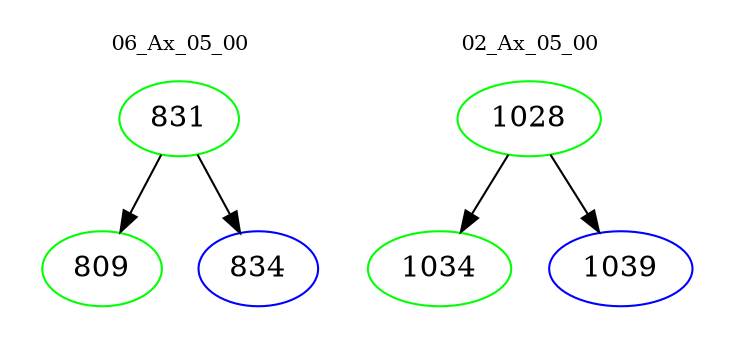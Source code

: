 digraph{
subgraph cluster_0 {
color = white
label = "06_Ax_05_00";
fontsize=10;
T0_831 [label="831", color="green"]
T0_831 -> T0_809 [color="black"]
T0_809 [label="809", color="green"]
T0_831 -> T0_834 [color="black"]
T0_834 [label="834", color="blue"]
}
subgraph cluster_1 {
color = white
label = "02_Ax_05_00";
fontsize=10;
T1_1028 [label="1028", color="green"]
T1_1028 -> T1_1034 [color="black"]
T1_1034 [label="1034", color="green"]
T1_1028 -> T1_1039 [color="black"]
T1_1039 [label="1039", color="blue"]
}
}
